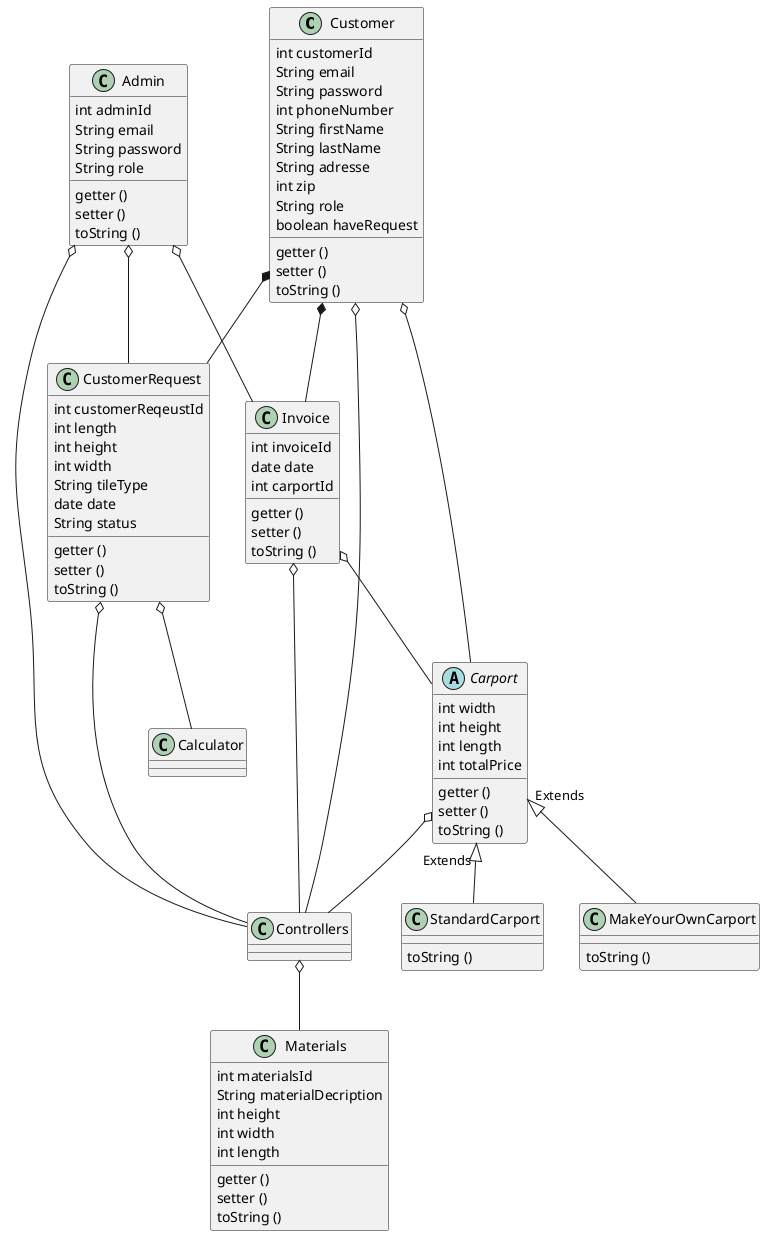 @startuml
'https://plantuml.com/class-diagram

class Customer{
int customerId
String email
String password
int phoneNumber
String firstName
String lastName
String adresse
int zip
String role
boolean haveRequest

getter ()
setter ()
toString ()
}

class Admin {
int adminId
String email
String password
String role
getter ()
setter ()
toString ()
}

abstract class Carport{
int width
int height
int length
int totalPrice
getter ()
setter ()
toString ()
}

class MakeYourOwnCarport{
toString ()
}
class StandardCarport{
toString ()
}
class Invoice{
int invoiceId
date date
int carportId
getter ()
setter ()
toString ()
}
class Materials{
int materialsId
String materialDecription
int height
int width
int length
getter ()
setter ()
toString ()
}
class CustomerRequest{
int customerReqeustId
int length
int height
int width
String tileType
date date
String status
getter ()
setter ()
toString ()
}
class Calculator{
}
class Controllers{
}

Customer *-- Invoice
Customer o-- Carport
Customer o-- Controllers
Invoice o-- Carport
Invoice o-- Controllers
Admin o-- Invoice
Admin o-- Controllers
Admin o-- CustomerRequest
Controllers o-- Materials
Customer *-- CustomerRequest
Carport "Extends   " <|-- MakeYourOwnCarport
Carport "Extends " <|-- StandardCarport
Carport o-- Controllers
CustomerRequest o-- Calculator
CustomerRequest o-- Controllers

@enduml